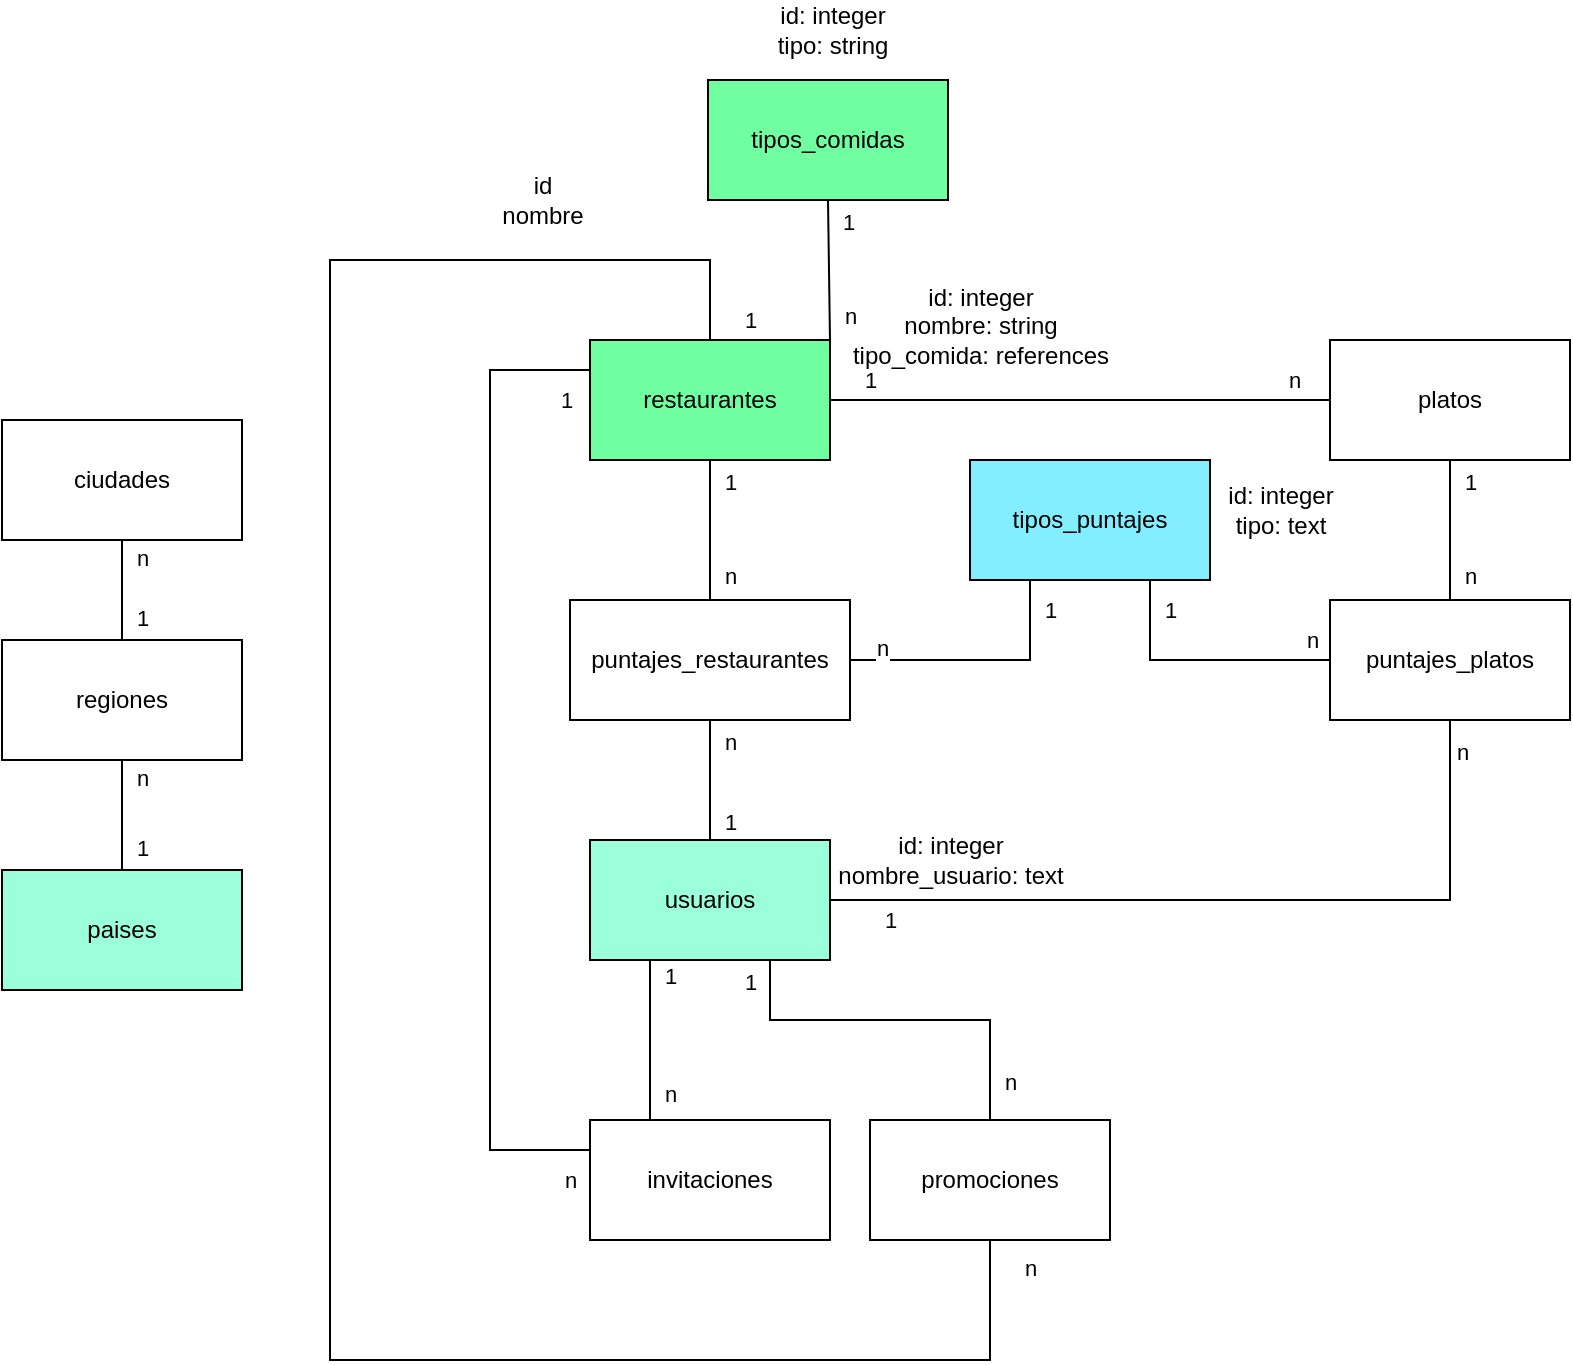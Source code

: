 <mxfile version="15.5.3" type="device"><diagram id="b6ss8TrHp9s1gJVBgjvl" name="Page-1"><mxGraphModel dx="1659" dy="779" grid="1" gridSize="10" guides="1" tooltips="1" connect="1" arrows="1" fold="1" page="1" pageScale="1" pageWidth="827" pageHeight="1169" math="0" shadow="0"><root><mxCell id="0"/><mxCell id="1" parent="0"/><mxCell id="JTwcp-PSlkUtXG6oWzjX-1" value="restaurantes" style="whiteSpace=wrap;html=1;fillColor=#70FFA0;" parent="1" vertex="1"><mxGeometry x="234" y="210" width="120" height="60" as="geometry"/></mxCell><mxCell id="JTwcp-PSlkUtXG6oWzjX-2" value="platos" style="whiteSpace=wrap;html=1;" parent="1" vertex="1"><mxGeometry x="604" y="210" width="120" height="60" as="geometry"/></mxCell><mxCell id="JTwcp-PSlkUtXG6oWzjX-3" value="usuarios" style="whiteSpace=wrap;html=1;fillColor=#9CFFDB;" parent="1" vertex="1"><mxGeometry x="234" y="460" width="120" height="60" as="geometry"/></mxCell><mxCell id="JTwcp-PSlkUtXG6oWzjX-4" value="puntajes_restaurantes" style="whiteSpace=wrap;html=1;" parent="1" vertex="1"><mxGeometry x="224" y="340" width="140" height="60" as="geometry"/></mxCell><mxCell id="JTwcp-PSlkUtXG6oWzjX-5" value="tipos_puntajes" style="whiteSpace=wrap;html=1;fillColor=#82EEFF;" parent="1" vertex="1"><mxGeometry x="424" y="270" width="120" height="60" as="geometry"/></mxCell><mxCell id="JTwcp-PSlkUtXG6oWzjX-6" value="" style="endArrow=none;html=1;rounded=0;entryX=0;entryY=0.5;entryDx=0;entryDy=0;exitX=1;exitY=0.5;exitDx=0;exitDy=0;" parent="1" source="JTwcp-PSlkUtXG6oWzjX-1" target="JTwcp-PSlkUtXG6oWzjX-2" edge="1"><mxGeometry width="50" height="50" relative="1" as="geometry"><mxPoint x="344" y="390" as="sourcePoint"/><mxPoint x="394" y="340" as="targetPoint"/></mxGeometry></mxCell><mxCell id="JTwcp-PSlkUtXG6oWzjX-7" value="n" style="edgeLabel;html=1;align=center;verticalAlign=middle;resizable=0;points=[];" parent="JTwcp-PSlkUtXG6oWzjX-6" vertex="1" connectable="0"><mxGeometry x="0.881" y="2" relative="1" as="geometry"><mxPoint x="-3" y="-8" as="offset"/></mxGeometry></mxCell><mxCell id="JTwcp-PSlkUtXG6oWzjX-8" value="1" style="edgeLabel;html=1;align=center;verticalAlign=middle;resizable=0;points=[];" parent="JTwcp-PSlkUtXG6oWzjX-6" vertex="1" connectable="0"><mxGeometry x="-0.846" y="-2" relative="1" as="geometry"><mxPoint y="-12" as="offset"/></mxGeometry></mxCell><mxCell id="JTwcp-PSlkUtXG6oWzjX-9" value="puntajes_platos" style="whiteSpace=wrap;html=1;" parent="1" vertex="1"><mxGeometry x="604" y="340" width="120" height="60" as="geometry"/></mxCell><mxCell id="JTwcp-PSlkUtXG6oWzjX-10" value="" style="endArrow=none;html=1;rounded=0;entryX=0.5;entryY=0;entryDx=0;entryDy=0;exitX=0.5;exitY=1;exitDx=0;exitDy=0;" parent="1" source="JTwcp-PSlkUtXG6oWzjX-1" target="JTwcp-PSlkUtXG6oWzjX-4" edge="1"><mxGeometry width="50" height="50" relative="1" as="geometry"><mxPoint x="444" y="320" as="sourcePoint"/><mxPoint x="564" y="320" as="targetPoint"/></mxGeometry></mxCell><mxCell id="JTwcp-PSlkUtXG6oWzjX-11" value="n" style="edgeLabel;html=1;align=center;verticalAlign=middle;resizable=0;points=[];" parent="JTwcp-PSlkUtXG6oWzjX-10" vertex="1" connectable="0"><mxGeometry x="0.881" y="2" relative="1" as="geometry"><mxPoint x="8" y="-8" as="offset"/></mxGeometry></mxCell><mxCell id="JTwcp-PSlkUtXG6oWzjX-12" value="1" style="edgeLabel;html=1;align=center;verticalAlign=middle;resizable=0;points=[];" parent="JTwcp-PSlkUtXG6oWzjX-10" vertex="1" connectable="0"><mxGeometry x="-0.846" y="-2" relative="1" as="geometry"><mxPoint x="12" y="5" as="offset"/></mxGeometry></mxCell><mxCell id="JTwcp-PSlkUtXG6oWzjX-13" value="" style="endArrow=none;html=1;rounded=0;entryX=0.5;entryY=1;entryDx=0;entryDy=0;exitX=0.5;exitY=0;exitDx=0;exitDy=0;" parent="1" source="JTwcp-PSlkUtXG6oWzjX-3" target="JTwcp-PSlkUtXG6oWzjX-4" edge="1"><mxGeometry width="50" height="50" relative="1" as="geometry"><mxPoint x="514" y="400" as="sourcePoint"/><mxPoint x="514" y="470" as="targetPoint"/></mxGeometry></mxCell><mxCell id="JTwcp-PSlkUtXG6oWzjX-14" value="n" style="edgeLabel;html=1;align=center;verticalAlign=middle;resizable=0;points=[];" parent="JTwcp-PSlkUtXG6oWzjX-13" vertex="1" connectable="0"><mxGeometry x="0.881" y="2" relative="1" as="geometry"><mxPoint x="12" y="7" as="offset"/></mxGeometry></mxCell><mxCell id="JTwcp-PSlkUtXG6oWzjX-15" value="1" style="edgeLabel;html=1;align=center;verticalAlign=middle;resizable=0;points=[];" parent="JTwcp-PSlkUtXG6oWzjX-13" vertex="1" connectable="0"><mxGeometry x="-0.846" y="-2" relative="1" as="geometry"><mxPoint x="8" y="-5" as="offset"/></mxGeometry></mxCell><mxCell id="JTwcp-PSlkUtXG6oWzjX-16" value="" style="endArrow=none;html=1;rounded=0;entryX=0.5;entryY=1;entryDx=0;entryDy=0;exitX=1;exitY=0.5;exitDx=0;exitDy=0;" parent="1" source="JTwcp-PSlkUtXG6oWzjX-3" target="JTwcp-PSlkUtXG6oWzjX-9" edge="1"><mxGeometry width="50" height="50" relative="1" as="geometry"><mxPoint x="574" y="430" as="sourcePoint"/><mxPoint x="574" y="500" as="targetPoint"/><Array as="points"><mxPoint x="664" y="490"/></Array></mxGeometry></mxCell><mxCell id="JTwcp-PSlkUtXG6oWzjX-17" value="n" style="edgeLabel;html=1;align=center;verticalAlign=middle;resizable=0;points=[];" parent="JTwcp-PSlkUtXG6oWzjX-16" vertex="1" connectable="0"><mxGeometry x="0.881" y="2" relative="1" as="geometry"><mxPoint x="8" y="-8" as="offset"/></mxGeometry></mxCell><mxCell id="JTwcp-PSlkUtXG6oWzjX-18" value="1" style="edgeLabel;html=1;align=center;verticalAlign=middle;resizable=0;points=[];" parent="JTwcp-PSlkUtXG6oWzjX-16" vertex="1" connectable="0"><mxGeometry x="-0.846" y="-2" relative="1" as="geometry"><mxPoint x="-1" y="8" as="offset"/></mxGeometry></mxCell><mxCell id="JTwcp-PSlkUtXG6oWzjX-19" value="" style="endArrow=none;html=1;rounded=0;entryX=0.5;entryY=0;entryDx=0;entryDy=0;exitX=0.5;exitY=1;exitDx=0;exitDy=0;" parent="1" source="JTwcp-PSlkUtXG6oWzjX-2" target="JTwcp-PSlkUtXG6oWzjX-9" edge="1"><mxGeometry width="50" height="50" relative="1" as="geometry"><mxPoint x="854" y="300" as="sourcePoint"/><mxPoint x="854" y="370" as="targetPoint"/></mxGeometry></mxCell><mxCell id="JTwcp-PSlkUtXG6oWzjX-20" value="n" style="edgeLabel;html=1;align=center;verticalAlign=middle;resizable=0;points=[];" parent="JTwcp-PSlkUtXG6oWzjX-19" vertex="1" connectable="0"><mxGeometry x="0.881" y="2" relative="1" as="geometry"><mxPoint x="8" y="-8" as="offset"/></mxGeometry></mxCell><mxCell id="JTwcp-PSlkUtXG6oWzjX-21" value="1" style="edgeLabel;html=1;align=center;verticalAlign=middle;resizable=0;points=[];" parent="JTwcp-PSlkUtXG6oWzjX-19" vertex="1" connectable="0"><mxGeometry x="-0.846" y="-2" relative="1" as="geometry"><mxPoint x="12" y="5" as="offset"/></mxGeometry></mxCell><mxCell id="JTwcp-PSlkUtXG6oWzjX-25" value="" style="endArrow=none;html=1;rounded=0;entryX=1;entryY=0.5;entryDx=0;entryDy=0;exitX=0.25;exitY=1;exitDx=0;exitDy=0;" parent="1" source="JTwcp-PSlkUtXG6oWzjX-5" target="JTwcp-PSlkUtXG6oWzjX-4" edge="1"><mxGeometry width="50" height="50" relative="1" as="geometry"><mxPoint x="464" y="310" as="sourcePoint"/><mxPoint x="464" y="380" as="targetPoint"/><Array as="points"><mxPoint x="454" y="370"/></Array></mxGeometry></mxCell><mxCell id="JTwcp-PSlkUtXG6oWzjX-26" value="n" style="edgeLabel;html=1;align=center;verticalAlign=middle;resizable=0;points=[];" parent="JTwcp-PSlkUtXG6oWzjX-25" vertex="1" connectable="0"><mxGeometry x="0.881" y="2" relative="1" as="geometry"><mxPoint x="8" y="-8" as="offset"/></mxGeometry></mxCell><mxCell id="JTwcp-PSlkUtXG6oWzjX-27" value="1" style="edgeLabel;html=1;align=center;verticalAlign=middle;resizable=0;points=[];" parent="JTwcp-PSlkUtXG6oWzjX-25" vertex="1" connectable="0"><mxGeometry x="-0.846" y="-2" relative="1" as="geometry"><mxPoint x="12" y="5" as="offset"/></mxGeometry></mxCell><mxCell id="JTwcp-PSlkUtXG6oWzjX-28" value="" style="endArrow=none;html=1;rounded=0;entryX=0;entryY=0.5;entryDx=0;entryDy=0;exitX=0.75;exitY=1;exitDx=0;exitDy=0;" parent="1" source="JTwcp-PSlkUtXG6oWzjX-5" target="JTwcp-PSlkUtXG6oWzjX-9" edge="1"><mxGeometry width="50" height="50" relative="1" as="geometry"><mxPoint x="474" y="320" as="sourcePoint"/><mxPoint x="474" y="390" as="targetPoint"/><Array as="points"><mxPoint x="514" y="370"/></Array></mxGeometry></mxCell><mxCell id="JTwcp-PSlkUtXG6oWzjX-29" value="n" style="edgeLabel;html=1;align=center;verticalAlign=middle;resizable=0;points=[];" parent="JTwcp-PSlkUtXG6oWzjX-28" vertex="1" connectable="0"><mxGeometry x="0.881" y="2" relative="1" as="geometry"><mxPoint x="-2" y="-8" as="offset"/></mxGeometry></mxCell><mxCell id="JTwcp-PSlkUtXG6oWzjX-30" value="1" style="edgeLabel;html=1;align=center;verticalAlign=middle;resizable=0;points=[];" parent="JTwcp-PSlkUtXG6oWzjX-28" vertex="1" connectable="0"><mxGeometry x="-0.846" y="-2" relative="1" as="geometry"><mxPoint x="12" y="5" as="offset"/></mxGeometry></mxCell><mxCell id="JTwcp-PSlkUtXG6oWzjX-31" value="invitaciones" style="whiteSpace=wrap;html=1;" parent="1" vertex="1"><mxGeometry x="234" y="600" width="120" height="60" as="geometry"/></mxCell><mxCell id="JTwcp-PSlkUtXG6oWzjX-32" value="promociones" style="whiteSpace=wrap;html=1;" parent="1" vertex="1"><mxGeometry x="374" y="600" width="120" height="60" as="geometry"/></mxCell><mxCell id="JTwcp-PSlkUtXG6oWzjX-33" value="" style="endArrow=none;html=1;rounded=0;entryX=0.25;entryY=1;entryDx=0;entryDy=0;exitX=0.25;exitY=0;exitDx=0;exitDy=0;" parent="1" source="JTwcp-PSlkUtXG6oWzjX-31" target="JTwcp-PSlkUtXG6oWzjX-3" edge="1"><mxGeometry width="50" height="50" relative="1" as="geometry"><mxPoint x="434" y="600" as="sourcePoint"/><mxPoint x="484" y="550" as="targetPoint"/></mxGeometry></mxCell><mxCell id="JTwcp-PSlkUtXG6oWzjX-41" value="n" style="edgeLabel;html=1;align=center;verticalAlign=middle;resizable=0;points=[];" parent="JTwcp-PSlkUtXG6oWzjX-33" vertex="1" connectable="0"><mxGeometry x="-0.67" relative="1" as="geometry"><mxPoint x="10" as="offset"/></mxGeometry></mxCell><mxCell id="JTwcp-PSlkUtXG6oWzjX-42" value="1" style="edgeLabel;html=1;align=center;verticalAlign=middle;resizable=0;points=[];" parent="JTwcp-PSlkUtXG6oWzjX-33" vertex="1" connectable="0"><mxGeometry x="0.81" y="-1" relative="1" as="geometry"><mxPoint x="9" as="offset"/></mxGeometry></mxCell><mxCell id="JTwcp-PSlkUtXG6oWzjX-34" value="" style="endArrow=none;html=1;rounded=0;entryX=0.75;entryY=1;entryDx=0;entryDy=0;exitX=0.5;exitY=0;exitDx=0;exitDy=0;" parent="1" source="JTwcp-PSlkUtXG6oWzjX-32" target="JTwcp-PSlkUtXG6oWzjX-3" edge="1"><mxGeometry width="50" height="50" relative="1" as="geometry"><mxPoint x="444" y="610.0" as="sourcePoint"/><mxPoint x="444" y="530.0" as="targetPoint"/><Array as="points"><mxPoint x="434" y="550"/><mxPoint x="324" y="550"/></Array></mxGeometry></mxCell><mxCell id="JTwcp-PSlkUtXG6oWzjX-43" value="1" style="edgeLabel;html=1;align=center;verticalAlign=middle;resizable=0;points=[];" parent="JTwcp-PSlkUtXG6oWzjX-34" vertex="1" connectable="0"><mxGeometry x="0.89" y="-2" relative="1" as="geometry"><mxPoint x="-12" as="offset"/></mxGeometry></mxCell><mxCell id="JTwcp-PSlkUtXG6oWzjX-44" value="n" style="edgeLabel;html=1;align=center;verticalAlign=middle;resizable=0;points=[];" parent="JTwcp-PSlkUtXG6oWzjX-34" vertex="1" connectable="0"><mxGeometry x="-0.92" y="-1" relative="1" as="geometry"><mxPoint x="9" y="-12" as="offset"/></mxGeometry></mxCell><mxCell id="JTwcp-PSlkUtXG6oWzjX-35" value="" style="endArrow=none;html=1;rounded=0;entryX=0;entryY=0.25;entryDx=0;entryDy=0;exitX=0;exitY=0.25;exitDx=0;exitDy=0;" parent="1" source="JTwcp-PSlkUtXG6oWzjX-31" target="JTwcp-PSlkUtXG6oWzjX-1" edge="1"><mxGeometry width="50" height="50" relative="1" as="geometry"><mxPoint x="284" y="620.0" as="sourcePoint"/><mxPoint x="284" y="540.0" as="targetPoint"/><Array as="points"><mxPoint x="184" y="615"/><mxPoint x="184" y="225"/></Array></mxGeometry></mxCell><mxCell id="JTwcp-PSlkUtXG6oWzjX-37" value="n" style="edgeLabel;html=1;align=center;verticalAlign=middle;resizable=0;points=[];" parent="JTwcp-PSlkUtXG6oWzjX-35" vertex="1" connectable="0"><mxGeometry x="-0.955" y="1" relative="1" as="geometry"><mxPoint x="1" y="14" as="offset"/></mxGeometry></mxCell><mxCell id="JTwcp-PSlkUtXG6oWzjX-38" value="1" style="edgeLabel;html=1;align=center;verticalAlign=middle;resizable=0;points=[];" parent="JTwcp-PSlkUtXG6oWzjX-35" vertex="1" connectable="0"><mxGeometry x="0.95" y="-1" relative="1" as="geometry"><mxPoint y="14" as="offset"/></mxGeometry></mxCell><mxCell id="JTwcp-PSlkUtXG6oWzjX-36" value="" style="endArrow=none;html=1;rounded=0;entryX=0.5;entryY=1;entryDx=0;entryDy=0;exitX=0.5;exitY=0;exitDx=0;exitDy=0;" parent="1" source="JTwcp-PSlkUtXG6oWzjX-1" target="JTwcp-PSlkUtXG6oWzjX-32" edge="1"><mxGeometry width="50" height="50" relative="1" as="geometry"><mxPoint x="294" y="630.0" as="sourcePoint"/><mxPoint x="294" y="550.0" as="targetPoint"/><Array as="points"><mxPoint x="294" y="170"/><mxPoint x="104" y="170"/><mxPoint x="104" y="720"/><mxPoint x="434" y="720"/></Array></mxGeometry></mxCell><mxCell id="JTwcp-PSlkUtXG6oWzjX-39" value="1" style="edgeLabel;html=1;align=center;verticalAlign=middle;resizable=0;points=[];" parent="JTwcp-PSlkUtXG6oWzjX-36" vertex="1" connectable="0"><mxGeometry x="-0.984" y="-1" relative="1" as="geometry"><mxPoint x="19" y="-1" as="offset"/></mxGeometry></mxCell><mxCell id="JTwcp-PSlkUtXG6oWzjX-40" value="n" style="edgeLabel;html=1;align=center;verticalAlign=middle;resizable=0;points=[];" parent="JTwcp-PSlkUtXG6oWzjX-36" vertex="1" connectable="0"><mxGeometry x="0.976" relative="1" as="geometry"><mxPoint x="20" as="offset"/></mxGeometry></mxCell><mxCell id="JTwcp-PSlkUtXG6oWzjX-45" value="&lt;div&gt;id&lt;br&gt;&lt;/div&gt;&lt;div&gt;nombre&lt;/div&gt;" style="text;html=1;align=center;verticalAlign=middle;resizable=0;points=[];autosize=1;strokeColor=none;fillColor=none;" parent="1" vertex="1"><mxGeometry x="180" y="125" width="60" height="30" as="geometry"/></mxCell><mxCell id="BaeMVKHdCUc0Ifm5NE-3-1" value="ciudades" style="whiteSpace=wrap;html=1;" vertex="1" parent="1"><mxGeometry x="-60" y="250" width="120" height="60" as="geometry"/></mxCell><mxCell id="BaeMVKHdCUc0Ifm5NE-3-2" value="regiones" style="whiteSpace=wrap;html=1;" vertex="1" parent="1"><mxGeometry x="-60" y="360" width="120" height="60" as="geometry"/></mxCell><mxCell id="BaeMVKHdCUc0Ifm5NE-3-3" value="paises" style="whiteSpace=wrap;html=1;fillColor=#9CFFDB;" vertex="1" parent="1"><mxGeometry x="-60" y="475" width="120" height="60" as="geometry"/></mxCell><mxCell id="BaeMVKHdCUc0Ifm5NE-3-4" value="tipos_comidas" style="whiteSpace=wrap;html=1;fillColor=#9CFFDB;" vertex="1" parent="1"><mxGeometry x="293" y="80" width="120" height="60" as="geometry"/></mxCell><mxCell id="BaeMVKHdCUc0Ifm5NE-3-5" value="" style="endArrow=none;html=1;rounded=0;entryX=1;entryY=0;entryDx=0;entryDy=0;exitX=0.5;exitY=1;exitDx=0;exitDy=0;" edge="1" parent="1" source="BaeMVKHdCUc0Ifm5NE-3-4" target="JTwcp-PSlkUtXG6oWzjX-1"><mxGeometry width="50" height="50" relative="1" as="geometry"><mxPoint x="424" y="150" as="sourcePoint"/><mxPoint x="424" y="220" as="targetPoint"/></mxGeometry></mxCell><mxCell id="BaeMVKHdCUc0Ifm5NE-3-6" value="n" style="edgeLabel;html=1;align=center;verticalAlign=middle;resizable=0;points=[];" vertex="1" connectable="0" parent="BaeMVKHdCUc0Ifm5NE-3-5"><mxGeometry x="0.881" y="2" relative="1" as="geometry"><mxPoint x="8" y="-8" as="offset"/></mxGeometry></mxCell><mxCell id="BaeMVKHdCUc0Ifm5NE-3-7" value="1" style="edgeLabel;html=1;align=center;verticalAlign=middle;resizable=0;points=[];" vertex="1" connectable="0" parent="BaeMVKHdCUc0Ifm5NE-3-5"><mxGeometry x="-0.846" y="-2" relative="1" as="geometry"><mxPoint x="12" y="5" as="offset"/></mxGeometry></mxCell><mxCell id="BaeMVKHdCUc0Ifm5NE-3-8" value="" style="endArrow=none;html=1;rounded=0;entryX=0.5;entryY=0;entryDx=0;entryDy=0;exitX=0.5;exitY=1;exitDx=0;exitDy=0;" edge="1" parent="1" source="BaeMVKHdCUc0Ifm5NE-3-1" target="BaeMVKHdCUc0Ifm5NE-3-2"><mxGeometry width="50" height="50" relative="1" as="geometry"><mxPoint x="-60" y="290" as="sourcePoint"/><mxPoint x="-59" y="360" as="targetPoint"/></mxGeometry></mxCell><mxCell id="BaeMVKHdCUc0Ifm5NE-3-9" value="1" style="edgeLabel;html=1;align=center;verticalAlign=middle;resizable=0;points=[];" vertex="1" connectable="0" parent="BaeMVKHdCUc0Ifm5NE-3-8"><mxGeometry x="0.881" y="2" relative="1" as="geometry"><mxPoint x="8" y="-8" as="offset"/></mxGeometry></mxCell><mxCell id="BaeMVKHdCUc0Ifm5NE-3-10" value="n" style="edgeLabel;html=1;align=center;verticalAlign=middle;resizable=0;points=[];" vertex="1" connectable="0" parent="BaeMVKHdCUc0Ifm5NE-3-8"><mxGeometry x="-0.846" y="-2" relative="1" as="geometry"><mxPoint x="12" y="5" as="offset"/></mxGeometry></mxCell><mxCell id="BaeMVKHdCUc0Ifm5NE-3-11" value="" style="endArrow=none;html=1;rounded=0;entryX=0.5;entryY=0;entryDx=0;entryDy=0;exitX=0.5;exitY=1;exitDx=0;exitDy=0;" edge="1" parent="1" source="BaeMVKHdCUc0Ifm5NE-3-2" target="BaeMVKHdCUc0Ifm5NE-3-3"><mxGeometry width="50" height="50" relative="1" as="geometry"><mxPoint x="50" y="440" as="sourcePoint"/><mxPoint x="50" y="490" as="targetPoint"/></mxGeometry></mxCell><mxCell id="BaeMVKHdCUc0Ifm5NE-3-12" value="1" style="edgeLabel;html=1;align=center;verticalAlign=middle;resizable=0;points=[];" vertex="1" connectable="0" parent="BaeMVKHdCUc0Ifm5NE-3-11"><mxGeometry x="0.881" y="2" relative="1" as="geometry"><mxPoint x="8" y="-8" as="offset"/></mxGeometry></mxCell><mxCell id="BaeMVKHdCUc0Ifm5NE-3-13" value="n" style="edgeLabel;html=1;align=center;verticalAlign=middle;resizable=0;points=[];" vertex="1" connectable="0" parent="BaeMVKHdCUc0Ifm5NE-3-11"><mxGeometry x="-0.846" y="-2" relative="1" as="geometry"><mxPoint x="12" y="5" as="offset"/></mxGeometry></mxCell><mxCell id="BaeMVKHdCUc0Ifm5NE-3-14" value="&lt;div&gt;id: integer&lt;/div&gt;&lt;div&gt;tipo: string&lt;br&gt;&lt;/div&gt;" style="text;html=1;align=center;verticalAlign=middle;resizable=0;points=[];autosize=1;strokeColor=none;fillColor=none;" vertex="1" parent="1"><mxGeometry x="320" y="40" width="70" height="30" as="geometry"/></mxCell><mxCell id="BaeMVKHdCUc0Ifm5NE-3-15" value="&lt;div&gt;id: integer&lt;/div&gt;&lt;div&gt;tipo: text&lt;br&gt;&lt;/div&gt;" style="text;html=1;align=center;verticalAlign=middle;resizable=0;points=[];autosize=1;strokeColor=none;fillColor=none;" vertex="1" parent="1"><mxGeometry x="544" y="280" width="70" height="30" as="geometry"/></mxCell><mxCell id="BaeMVKHdCUc0Ifm5NE-3-16" value="&lt;div&gt;id: integer&lt;/div&gt;&lt;div&gt;nombre_usuario: text&lt;/div&gt;" style="text;html=1;align=center;verticalAlign=middle;resizable=0;points=[];autosize=1;strokeColor=none;fillColor=none;" vertex="1" parent="1"><mxGeometry x="349" y="455" width="130" height="30" as="geometry"/></mxCell><mxCell id="BaeMVKHdCUc0Ifm5NE-3-17" value="&lt;div&gt;id: integer&lt;/div&gt;&lt;div&gt;nombre: string&lt;/div&gt;&lt;div&gt;tipo_comida: references&lt;br&gt;&lt;/div&gt;&lt;div&gt;&lt;br&gt;&lt;/div&gt;" style="text;html=1;align=center;verticalAlign=middle;resizable=0;points=[];autosize=1;strokeColor=none;fillColor=none;" vertex="1" parent="1"><mxGeometry x="354" y="180" width="150" height="60" as="geometry"/></mxCell><mxCell id="BaeMVKHdCUc0Ifm5NE-3-18" value="tipos_comidas" style="whiteSpace=wrap;html=1;fillColor=#70FFA0;" vertex="1" parent="1"><mxGeometry x="293" y="80" width="120" height="60" as="geometry"/></mxCell></root></mxGraphModel></diagram></mxfile>
